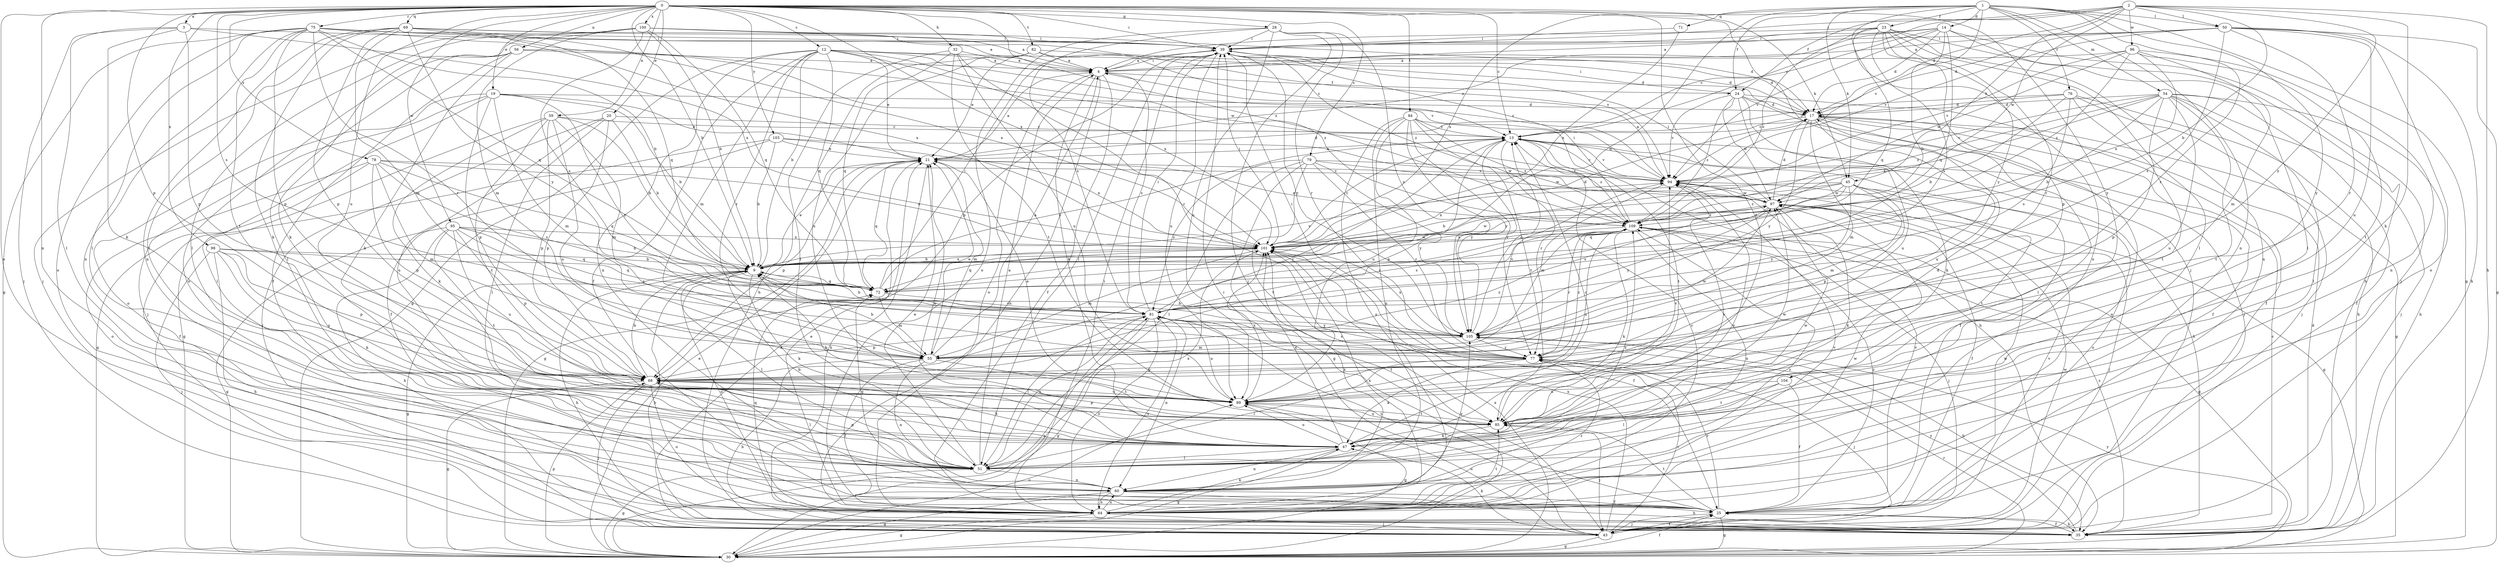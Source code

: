 strict digraph  {
0;
1;
2;
3;
4;
9;
12;
13;
14;
17;
19;
20;
21;
23;
24;
25;
28;
30;
32;
35;
39;
43;
45;
47;
50;
51;
54;
55;
56;
59;
60;
64;
68;
69;
71;
72;
75;
76;
77;
78;
79;
81;
82;
84;
85;
89;
94;
95;
96;
97;
98;
100;
101;
103;
104;
105;
109;
0 -> 3  [label=a];
0 -> 9  [label=b];
0 -> 12  [label=c];
0 -> 13  [label=c];
0 -> 19  [label=e];
0 -> 20  [label=e];
0 -> 28  [label=g];
0 -> 32  [label=h];
0 -> 39  [label=i];
0 -> 43  [label=j];
0 -> 45  [label=k];
0 -> 56  [label=n];
0 -> 59  [label=n];
0 -> 60  [label=n];
0 -> 64  [label=o];
0 -> 68  [label=p];
0 -> 69  [label=q];
0 -> 75  [label=r];
0 -> 78  [label=s];
0 -> 79  [label=s];
0 -> 81  [label=s];
0 -> 82  [label=t];
0 -> 84  [label=t];
0 -> 85  [label=t];
0 -> 89  [label=u];
0 -> 95  [label=w];
0 -> 98  [label=x];
0 -> 100  [label=x];
0 -> 101  [label=x];
0 -> 103  [label=y];
0 -> 104  [label=y];
0 -> 109  [label=z];
1 -> 14  [label=d];
1 -> 23  [label=f];
1 -> 24  [label=f];
1 -> 30  [label=g];
1 -> 45  [label=k];
1 -> 50  [label=l];
1 -> 54  [label=m];
1 -> 60  [label=n];
1 -> 64  [label=o];
1 -> 71  [label=q];
1 -> 72  [label=q];
1 -> 76  [label=r];
1 -> 77  [label=r];
1 -> 94  [label=v];
1 -> 101  [label=x];
1 -> 104  [label=y];
2 -> 9  [label=b];
2 -> 13  [label=c];
2 -> 17  [label=d];
2 -> 24  [label=f];
2 -> 35  [label=h];
2 -> 39  [label=i];
2 -> 45  [label=k];
2 -> 47  [label=k];
2 -> 50  [label=l];
2 -> 96  [label=w];
2 -> 97  [label=w];
2 -> 105  [label=y];
3 -> 39  [label=i];
3 -> 43  [label=j];
3 -> 47  [label=k];
3 -> 51  [label=l];
3 -> 68  [label=p];
3 -> 101  [label=x];
4 -> 24  [label=f];
4 -> 25  [label=f];
4 -> 35  [label=h];
4 -> 39  [label=i];
4 -> 47  [label=k];
4 -> 64  [label=o];
4 -> 81  [label=s];
9 -> 21  [label=e];
9 -> 30  [label=g];
9 -> 35  [label=h];
9 -> 47  [label=k];
9 -> 51  [label=l];
9 -> 64  [label=o];
9 -> 72  [label=q];
9 -> 94  [label=v];
9 -> 97  [label=w];
9 -> 101  [label=x];
12 -> 4  [label=a];
12 -> 9  [label=b];
12 -> 17  [label=d];
12 -> 21  [label=e];
12 -> 25  [label=f];
12 -> 30  [label=g];
12 -> 55  [label=m];
12 -> 60  [label=n];
12 -> 72  [label=q];
12 -> 77  [label=r];
12 -> 94  [label=v];
12 -> 101  [label=x];
12 -> 109  [label=z];
13 -> 21  [label=e];
13 -> 25  [label=f];
13 -> 35  [label=h];
13 -> 68  [label=p];
13 -> 77  [label=r];
13 -> 85  [label=t];
13 -> 94  [label=v];
13 -> 105  [label=y];
13 -> 109  [label=z];
14 -> 4  [label=a];
14 -> 9  [label=b];
14 -> 13  [label=c];
14 -> 17  [label=d];
14 -> 21  [label=e];
14 -> 39  [label=i];
14 -> 43  [label=j];
14 -> 51  [label=l];
14 -> 72  [label=q];
14 -> 94  [label=v];
17 -> 13  [label=c];
17 -> 25  [label=f];
17 -> 30  [label=g];
17 -> 51  [label=l];
17 -> 55  [label=m];
17 -> 64  [label=o];
17 -> 89  [label=u];
17 -> 105  [label=y];
19 -> 9  [label=b];
19 -> 17  [label=d];
19 -> 21  [label=e];
19 -> 43  [label=j];
19 -> 51  [label=l];
19 -> 55  [label=m];
19 -> 64  [label=o];
19 -> 68  [label=p];
19 -> 105  [label=y];
20 -> 9  [label=b];
20 -> 13  [label=c];
20 -> 25  [label=f];
20 -> 43  [label=j];
20 -> 51  [label=l];
20 -> 68  [label=p];
21 -> 4  [label=a];
21 -> 17  [label=d];
21 -> 30  [label=g];
21 -> 35  [label=h];
21 -> 55  [label=m];
21 -> 68  [label=p];
21 -> 72  [label=q];
21 -> 94  [label=v];
23 -> 4  [label=a];
23 -> 35  [label=h];
23 -> 39  [label=i];
23 -> 51  [label=l];
23 -> 60  [label=n];
23 -> 68  [label=p];
23 -> 72  [label=q];
23 -> 77  [label=r];
23 -> 81  [label=s];
23 -> 105  [label=y];
23 -> 109  [label=z];
24 -> 17  [label=d];
24 -> 25  [label=f];
24 -> 39  [label=i];
24 -> 43  [label=j];
24 -> 47  [label=k];
24 -> 89  [label=u];
24 -> 94  [label=v];
24 -> 97  [label=w];
24 -> 109  [label=z];
25 -> 30  [label=g];
25 -> 35  [label=h];
25 -> 43  [label=j];
25 -> 77  [label=r];
25 -> 81  [label=s];
25 -> 85  [label=t];
25 -> 94  [label=v];
25 -> 97  [label=w];
25 -> 109  [label=z];
28 -> 39  [label=i];
28 -> 43  [label=j];
28 -> 64  [label=o];
28 -> 77  [label=r];
28 -> 81  [label=s];
28 -> 89  [label=u];
28 -> 105  [label=y];
30 -> 21  [label=e];
30 -> 25  [label=f];
30 -> 68  [label=p];
30 -> 77  [label=r];
30 -> 81  [label=s];
30 -> 89  [label=u];
30 -> 101  [label=x];
30 -> 105  [label=y];
32 -> 4  [label=a];
32 -> 51  [label=l];
32 -> 72  [label=q];
32 -> 77  [label=r];
32 -> 85  [label=t];
32 -> 89  [label=u];
35 -> 9  [label=b];
35 -> 13  [label=c];
35 -> 17  [label=d];
35 -> 25  [label=f];
35 -> 105  [label=y];
35 -> 109  [label=z];
39 -> 4  [label=a];
39 -> 17  [label=d];
39 -> 51  [label=l];
39 -> 68  [label=p];
39 -> 89  [label=u];
39 -> 105  [label=y];
39 -> 109  [label=z];
43 -> 21  [label=e];
43 -> 25  [label=f];
43 -> 30  [label=g];
43 -> 39  [label=i];
43 -> 47  [label=k];
43 -> 77  [label=r];
43 -> 89  [label=u];
43 -> 94  [label=v];
43 -> 97  [label=w];
43 -> 101  [label=x];
45 -> 9  [label=b];
45 -> 55  [label=m];
45 -> 64  [label=o];
45 -> 68  [label=p];
45 -> 72  [label=q];
45 -> 85  [label=t];
45 -> 97  [label=w];
45 -> 101  [label=x];
45 -> 105  [label=y];
45 -> 109  [label=z];
47 -> 13  [label=c];
47 -> 21  [label=e];
47 -> 30  [label=g];
47 -> 51  [label=l];
47 -> 60  [label=n];
47 -> 89  [label=u];
47 -> 94  [label=v];
47 -> 97  [label=w];
47 -> 101  [label=x];
50 -> 4  [label=a];
50 -> 17  [label=d];
50 -> 30  [label=g];
50 -> 35  [label=h];
50 -> 39  [label=i];
50 -> 64  [label=o];
50 -> 77  [label=r];
50 -> 81  [label=s];
50 -> 89  [label=u];
50 -> 94  [label=v];
51 -> 4  [label=a];
51 -> 9  [label=b];
51 -> 21  [label=e];
51 -> 30  [label=g];
51 -> 60  [label=n];
51 -> 68  [label=p];
51 -> 81  [label=s];
51 -> 94  [label=v];
51 -> 101  [label=x];
51 -> 109  [label=z];
54 -> 9  [label=b];
54 -> 17  [label=d];
54 -> 25  [label=f];
54 -> 35  [label=h];
54 -> 43  [label=j];
54 -> 51  [label=l];
54 -> 68  [label=p];
54 -> 85  [label=t];
54 -> 89  [label=u];
54 -> 94  [label=v];
54 -> 101  [label=x];
54 -> 109  [label=z];
55 -> 4  [label=a];
55 -> 9  [label=b];
55 -> 21  [label=e];
55 -> 25  [label=f];
55 -> 35  [label=h];
55 -> 60  [label=n];
55 -> 85  [label=t];
55 -> 97  [label=w];
55 -> 109  [label=z];
56 -> 4  [label=a];
56 -> 25  [label=f];
56 -> 47  [label=k];
56 -> 51  [label=l];
56 -> 64  [label=o];
56 -> 94  [label=v];
59 -> 9  [label=b];
59 -> 13  [label=c];
59 -> 30  [label=g];
59 -> 47  [label=k];
59 -> 55  [label=m];
59 -> 68  [label=p];
59 -> 85  [label=t];
59 -> 89  [label=u];
60 -> 25  [label=f];
60 -> 30  [label=g];
60 -> 35  [label=h];
60 -> 64  [label=o];
60 -> 72  [label=q];
60 -> 101  [label=x];
60 -> 105  [label=y];
64 -> 13  [label=c];
64 -> 21  [label=e];
64 -> 30  [label=g];
64 -> 39  [label=i];
64 -> 43  [label=j];
64 -> 47  [label=k];
64 -> 60  [label=n];
64 -> 72  [label=q];
64 -> 77  [label=r];
64 -> 81  [label=s];
64 -> 85  [label=t];
64 -> 94  [label=v];
64 -> 97  [label=w];
64 -> 101  [label=x];
64 -> 109  [label=z];
68 -> 9  [label=b];
68 -> 13  [label=c];
68 -> 30  [label=g];
68 -> 43  [label=j];
68 -> 47  [label=k];
68 -> 51  [label=l];
68 -> 64  [label=o];
68 -> 89  [label=u];
69 -> 39  [label=i];
69 -> 47  [label=k];
69 -> 51  [label=l];
69 -> 55  [label=m];
69 -> 60  [label=n];
69 -> 68  [label=p];
69 -> 72  [label=q];
69 -> 94  [label=v];
69 -> 101  [label=x];
69 -> 105  [label=y];
71 -> 39  [label=i];
71 -> 101  [label=x];
72 -> 13  [label=c];
72 -> 39  [label=i];
72 -> 55  [label=m];
72 -> 81  [label=s];
75 -> 4  [label=a];
75 -> 9  [label=b];
75 -> 30  [label=g];
75 -> 39  [label=i];
75 -> 51  [label=l];
75 -> 60  [label=n];
75 -> 64  [label=o];
75 -> 68  [label=p];
75 -> 72  [label=q];
75 -> 77  [label=r];
75 -> 85  [label=t];
75 -> 97  [label=w];
75 -> 101  [label=x];
76 -> 9  [label=b];
76 -> 13  [label=c];
76 -> 17  [label=d];
76 -> 35  [label=h];
76 -> 43  [label=j];
76 -> 81  [label=s];
76 -> 85  [label=t];
77 -> 39  [label=i];
77 -> 43  [label=j];
77 -> 47  [label=k];
77 -> 51  [label=l];
77 -> 68  [label=p];
77 -> 81  [label=s];
77 -> 109  [label=z];
78 -> 25  [label=f];
78 -> 55  [label=m];
78 -> 64  [label=o];
78 -> 68  [label=p];
78 -> 72  [label=q];
78 -> 81  [label=s];
78 -> 94  [label=v];
78 -> 101  [label=x];
79 -> 30  [label=g];
79 -> 51  [label=l];
79 -> 77  [label=r];
79 -> 81  [label=s];
79 -> 85  [label=t];
79 -> 94  [label=v];
79 -> 97  [label=w];
79 -> 105  [label=y];
81 -> 9  [label=b];
81 -> 30  [label=g];
81 -> 39  [label=i];
81 -> 51  [label=l];
81 -> 60  [label=n];
81 -> 64  [label=o];
81 -> 68  [label=p];
81 -> 85  [label=t];
81 -> 89  [label=u];
81 -> 105  [label=y];
81 -> 109  [label=z];
82 -> 4  [label=a];
82 -> 13  [label=c];
82 -> 17  [label=d];
82 -> 21  [label=e];
82 -> 35  [label=h];
82 -> 89  [label=u];
84 -> 13  [label=c];
84 -> 35  [label=h];
84 -> 60  [label=n];
84 -> 64  [label=o];
84 -> 77  [label=r];
84 -> 85  [label=t];
84 -> 89  [label=u];
84 -> 105  [label=y];
84 -> 109  [label=z];
85 -> 9  [label=b];
85 -> 17  [label=d];
85 -> 43  [label=j];
85 -> 47  [label=k];
85 -> 68  [label=p];
85 -> 89  [label=u];
85 -> 94  [label=v];
85 -> 97  [label=w];
89 -> 21  [label=e];
89 -> 30  [label=g];
89 -> 85  [label=t];
89 -> 101  [label=x];
89 -> 109  [label=z];
94 -> 4  [label=a];
94 -> 13  [label=c];
94 -> 30  [label=g];
94 -> 55  [label=m];
94 -> 97  [label=w];
95 -> 9  [label=b];
95 -> 30  [label=g];
95 -> 35  [label=h];
95 -> 68  [label=p];
95 -> 72  [label=q];
95 -> 85  [label=t];
95 -> 89  [label=u];
95 -> 101  [label=x];
95 -> 105  [label=y];
96 -> 4  [label=a];
96 -> 55  [label=m];
96 -> 60  [label=n];
96 -> 85  [label=t];
96 -> 94  [label=v];
96 -> 97  [label=w];
96 -> 101  [label=x];
96 -> 109  [label=z];
97 -> 17  [label=d];
97 -> 25  [label=f];
97 -> 39  [label=i];
97 -> 43  [label=j];
97 -> 47  [label=k];
97 -> 81  [label=s];
97 -> 105  [label=y];
97 -> 109  [label=z];
98 -> 9  [label=b];
98 -> 35  [label=h];
98 -> 43  [label=j];
98 -> 47  [label=k];
98 -> 68  [label=p];
98 -> 72  [label=q];
98 -> 89  [label=u];
100 -> 4  [label=a];
100 -> 9  [label=b];
100 -> 17  [label=d];
100 -> 39  [label=i];
100 -> 43  [label=j];
100 -> 47  [label=k];
100 -> 51  [label=l];
100 -> 55  [label=m];
100 -> 72  [label=q];
100 -> 81  [label=s];
101 -> 9  [label=b];
101 -> 13  [label=c];
101 -> 17  [label=d];
101 -> 25  [label=f];
101 -> 39  [label=i];
101 -> 55  [label=m];
101 -> 72  [label=q];
101 -> 97  [label=w];
103 -> 9  [label=b];
103 -> 21  [label=e];
103 -> 30  [label=g];
103 -> 89  [label=u];
103 -> 97  [label=w];
103 -> 101  [label=x];
104 -> 25  [label=f];
104 -> 51  [label=l];
104 -> 85  [label=t];
104 -> 89  [label=u];
105 -> 9  [label=b];
105 -> 13  [label=c];
105 -> 35  [label=h];
105 -> 55  [label=m];
105 -> 77  [label=r];
105 -> 94  [label=v];
105 -> 101  [label=x];
109 -> 21  [label=e];
109 -> 30  [label=g];
109 -> 39  [label=i];
109 -> 43  [label=j];
109 -> 47  [label=k];
109 -> 60  [label=n];
109 -> 77  [label=r];
109 -> 81  [label=s];
109 -> 101  [label=x];
}
